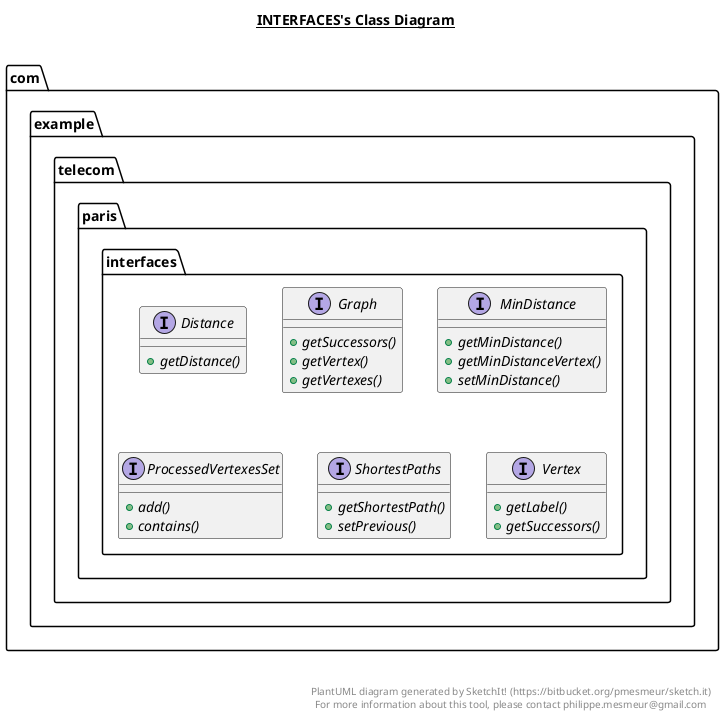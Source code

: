 @startuml

title __INTERFACES's Class Diagram__\n

  namespace com.example.telecom.paris {
    namespace interfaces {
      interface com.example.telecom.paris.interfaces.Distance {
          {abstract} + getDistance()
      }
    }
  }
  

  namespace com.example.telecom.paris {
    namespace interfaces {
      interface com.example.telecom.paris.interfaces.Graph {
          {abstract} + getSuccessors()
          {abstract} + getVertex()
          {abstract} + getVertexes()
      }
    }
  }
  

  namespace com.example.telecom.paris {
    namespace interfaces {
      interface com.example.telecom.paris.interfaces.MinDistance {
          {abstract} + getMinDistance()
          {abstract} + getMinDistanceVertex()
          {abstract} + setMinDistance()
      }
    }
  }
  

  namespace com.example.telecom.paris {
    namespace interfaces {
      interface com.example.telecom.paris.interfaces.ProcessedVertexesSet {
          {abstract} + add()
          {abstract} + contains()
      }
    }
  }
  

  namespace com.example.telecom.paris {
    namespace interfaces {
      interface com.example.telecom.paris.interfaces.ShortestPaths {
          {abstract} + getShortestPath()
          {abstract} + setPrevious()
      }
    }
  }
  

  namespace com.example.telecom.paris {
    namespace interfaces {
      interface com.example.telecom.paris.interfaces.Vertex {
          {abstract} + getLabel()
          {abstract} + getSuccessors()
      }
    }
  }
  



right footer


PlantUML diagram generated by SketchIt! (https://bitbucket.org/pmesmeur/sketch.it)
For more information about this tool, please contact philippe.mesmeur@gmail.com
endfooter

@enduml
